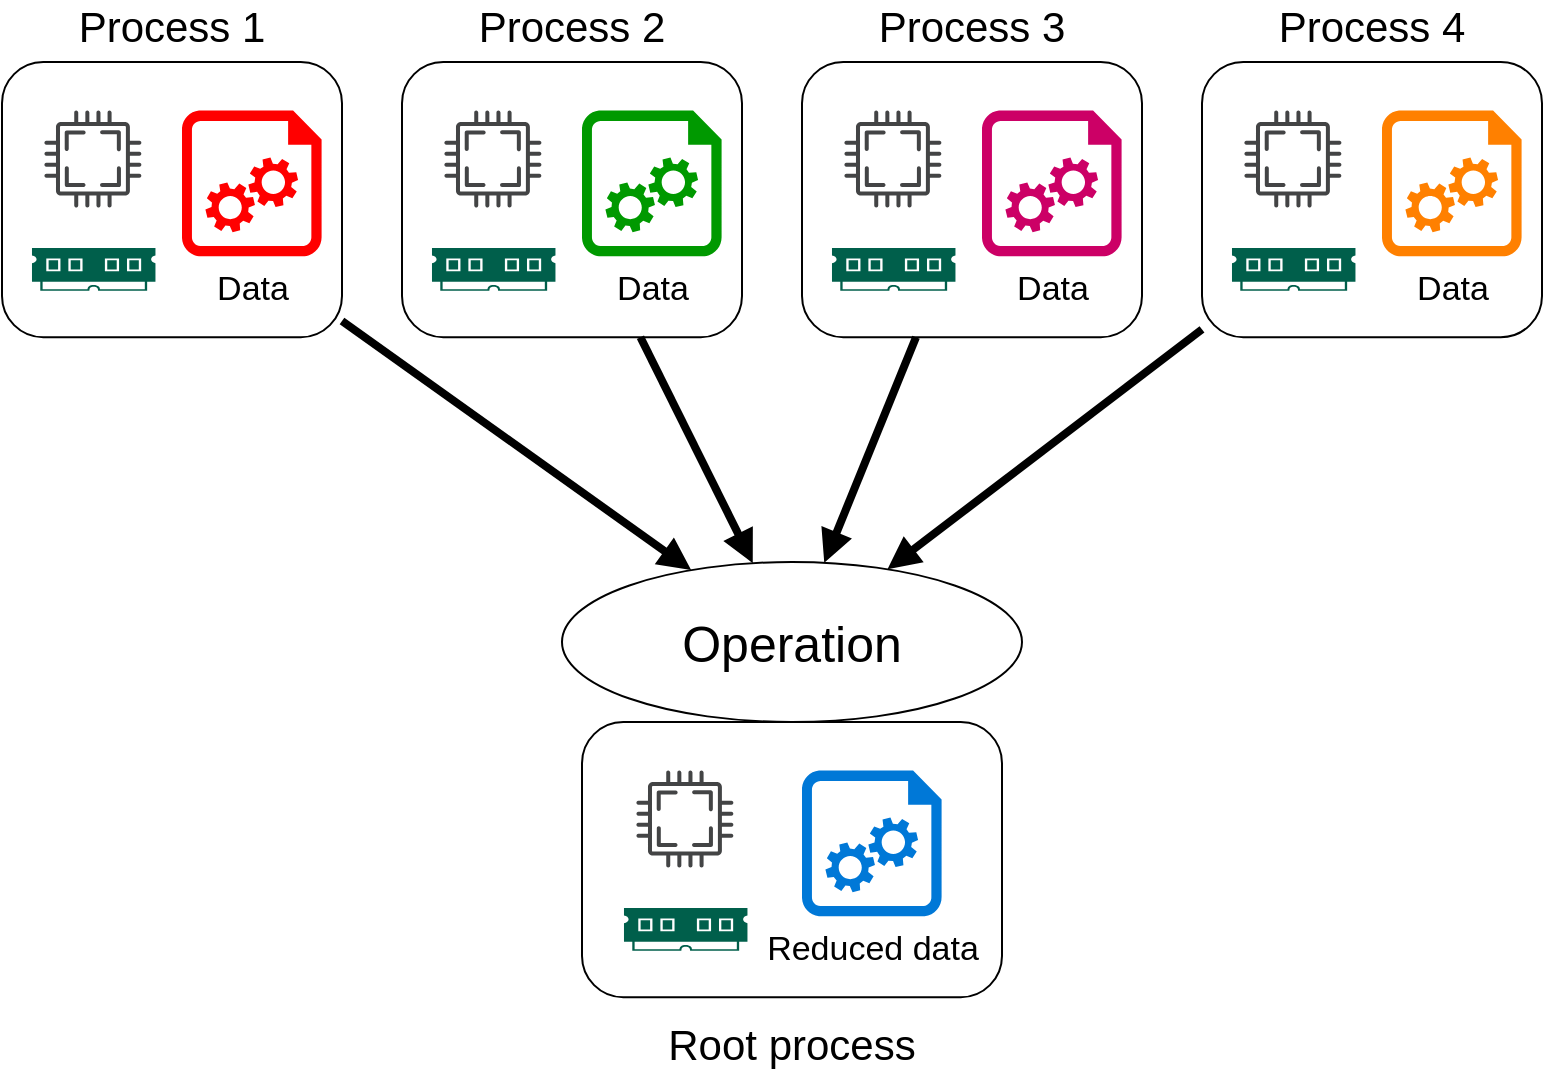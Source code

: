 <mxfile version="20.2.7" type="device"><diagram id="4EKfJ1_Pcc-UBygoxyoV" name="Page-1"><mxGraphModel dx="1422" dy="681" grid="1" gridSize="10" guides="1" tooltips="1" connect="1" arrows="1" fold="1" page="1" pageScale="1" pageWidth="1169" pageHeight="827" math="0" shadow="0"><root><mxCell id="0"/><mxCell id="1" parent="0"/><mxCell id="7dsdNU6RddQbDXdE-CbN-13" value="" style="group" parent="1" vertex="1" connectable="0"><mxGeometry x="150" y="20.001" width="170" height="167.619" as="geometry"/></mxCell><mxCell id="7dsdNU6RddQbDXdE-CbN-8" value="&lt;div&gt;Process 1&lt;/div&gt;" style="text;html=1;strokeColor=none;fillColor=none;align=center;verticalAlign=middle;whiteSpace=wrap;rounded=0;fontSize=21;container=0;" parent="7dsdNU6RddQbDXdE-CbN-13" vertex="1"><mxGeometry x="2.8" width="164.4" height="24.29" as="geometry"/></mxCell><mxCell id="7dsdNU6RddQbDXdE-CbN-9" value="" style="rounded=1;whiteSpace=wrap;html=1;container=0;" parent="7dsdNU6RddQbDXdE-CbN-13" vertex="1"><mxGeometry y="30" width="170" height="137.619" as="geometry"/></mxCell><mxCell id="7dsdNU6RddQbDXdE-CbN-10" value="" style="sketch=0;pointerEvents=1;shadow=0;dashed=0;html=1;strokeColor=none;fillColor=#005F4B;labelPosition=center;verticalLabelPosition=bottom;verticalAlign=top;align=center;outlineConnect=0;shape=mxgraph.veeam2.ram;container=0;" parent="7dsdNU6RddQbDXdE-CbN-13" vertex="1"><mxGeometry x="14.99" y="123" width="61.74" height="21.43" as="geometry"/></mxCell><mxCell id="7dsdNU6RddQbDXdE-CbN-11" value="" style="sketch=0;pointerEvents=1;shadow=0;dashed=0;html=1;strokeColor=none;fillColor=#434445;aspect=fixed;labelPosition=center;verticalLabelPosition=bottom;verticalAlign=top;align=center;outlineConnect=0;shape=mxgraph.vvd.cpu;container=0;" parent="7dsdNU6RddQbDXdE-CbN-13" vertex="1"><mxGeometry x="21.158" y="54.286" width="48.571" height="48.571" as="geometry"/></mxCell><mxCell id="7dsdNU6RddQbDXdE-CbN-12" value="Data" style="sketch=0;aspect=fixed;pointerEvents=1;shadow=0;dashed=0;html=1;strokeColor=none;labelPosition=center;verticalLabelPosition=bottom;verticalAlign=top;align=center;shape=mxgraph.azure.startup_task;fillColor=#FF0000;container=0;fontSize=17;" parent="7dsdNU6RddQbDXdE-CbN-13" vertex="1"><mxGeometry x="90" y="54.29" width="69.94" height="72.86" as="geometry"/></mxCell><mxCell id="7dsdNU6RddQbDXdE-CbN-15" value="" style="group" parent="1" vertex="1" connectable="0"><mxGeometry x="350" y="20.001" width="170" height="167.619" as="geometry"/></mxCell><mxCell id="7dsdNU6RddQbDXdE-CbN-16" value="&lt;div&gt;Process 2&lt;br&gt;&lt;/div&gt;" style="text;html=1;strokeColor=none;fillColor=none;align=center;verticalAlign=middle;whiteSpace=wrap;rounded=0;fontSize=21;container=0;" parent="7dsdNU6RddQbDXdE-CbN-15" vertex="1"><mxGeometry x="2.8" width="164.4" height="24.29" as="geometry"/></mxCell><mxCell id="7dsdNU6RddQbDXdE-CbN-17" value="" style="rounded=1;whiteSpace=wrap;html=1;container=0;" parent="7dsdNU6RddQbDXdE-CbN-15" vertex="1"><mxGeometry y="30" width="170" height="137.619" as="geometry"/></mxCell><mxCell id="7dsdNU6RddQbDXdE-CbN-18" value="" style="sketch=0;pointerEvents=1;shadow=0;dashed=0;html=1;strokeColor=none;fillColor=#005F4B;labelPosition=center;verticalLabelPosition=bottom;verticalAlign=top;align=center;outlineConnect=0;shape=mxgraph.veeam2.ram;container=0;" parent="7dsdNU6RddQbDXdE-CbN-15" vertex="1"><mxGeometry x="14.99" y="123" width="61.74" height="21.43" as="geometry"/></mxCell><mxCell id="7dsdNU6RddQbDXdE-CbN-19" value="" style="sketch=0;pointerEvents=1;shadow=0;dashed=0;html=1;strokeColor=none;fillColor=#434445;aspect=fixed;labelPosition=center;verticalLabelPosition=bottom;verticalAlign=top;align=center;outlineConnect=0;shape=mxgraph.vvd.cpu;container=0;" parent="7dsdNU6RddQbDXdE-CbN-15" vertex="1"><mxGeometry x="21.158" y="54.286" width="48.571" height="48.571" as="geometry"/></mxCell><mxCell id="7dsdNU6RddQbDXdE-CbN-41" value="Data" style="sketch=0;aspect=fixed;pointerEvents=1;shadow=0;dashed=0;html=1;strokeColor=none;labelPosition=center;verticalLabelPosition=bottom;verticalAlign=top;align=center;shape=mxgraph.azure.startup_task;fillColor=#009900;container=0;fontSize=17;" parent="7dsdNU6RddQbDXdE-CbN-15" vertex="1"><mxGeometry x="90" y="54.29" width="69.94" height="72.86" as="geometry"/></mxCell><mxCell id="7dsdNU6RddQbDXdE-CbN-21" value="" style="group" parent="1" vertex="1" connectable="0"><mxGeometry x="550" y="20.001" width="170" height="167.619" as="geometry"/></mxCell><mxCell id="7dsdNU6RddQbDXdE-CbN-22" value="&lt;div&gt;Process 3&lt;br&gt;&lt;/div&gt;" style="text;html=1;strokeColor=none;fillColor=none;align=center;verticalAlign=middle;whiteSpace=wrap;rounded=0;fontSize=21;container=0;" parent="7dsdNU6RddQbDXdE-CbN-21" vertex="1"><mxGeometry x="2.8" width="164.4" height="24.29" as="geometry"/></mxCell><mxCell id="7dsdNU6RddQbDXdE-CbN-23" value="" style="rounded=1;whiteSpace=wrap;html=1;container=0;" parent="7dsdNU6RddQbDXdE-CbN-21" vertex="1"><mxGeometry y="30" width="170" height="137.619" as="geometry"/></mxCell><mxCell id="7dsdNU6RddQbDXdE-CbN-24" value="" style="sketch=0;pointerEvents=1;shadow=0;dashed=0;html=1;strokeColor=none;fillColor=#005F4B;labelPosition=center;verticalLabelPosition=bottom;verticalAlign=top;align=center;outlineConnect=0;shape=mxgraph.veeam2.ram;container=0;" parent="7dsdNU6RddQbDXdE-CbN-21" vertex="1"><mxGeometry x="14.99" y="123" width="61.74" height="21.43" as="geometry"/></mxCell><mxCell id="7dsdNU6RddQbDXdE-CbN-25" value="" style="sketch=0;pointerEvents=1;shadow=0;dashed=0;html=1;strokeColor=none;fillColor=#434445;aspect=fixed;labelPosition=center;verticalLabelPosition=bottom;verticalAlign=top;align=center;outlineConnect=0;shape=mxgraph.vvd.cpu;container=0;" parent="7dsdNU6RddQbDXdE-CbN-21" vertex="1"><mxGeometry x="21.158" y="54.286" width="48.571" height="48.571" as="geometry"/></mxCell><mxCell id="7dsdNU6RddQbDXdE-CbN-42" value="Data" style="sketch=0;aspect=fixed;pointerEvents=1;shadow=0;dashed=0;html=1;strokeColor=none;labelPosition=center;verticalLabelPosition=bottom;verticalAlign=top;align=center;shape=mxgraph.azure.startup_task;fillColor=#CC0066;container=0;fontSize=17;" parent="7dsdNU6RddQbDXdE-CbN-21" vertex="1"><mxGeometry x="90" y="54.29" width="69.94" height="72.86" as="geometry"/></mxCell><mxCell id="7dsdNU6RddQbDXdE-CbN-27" value="" style="group" parent="1" vertex="1" connectable="0"><mxGeometry x="750" y="20.001" width="170" height="167.619" as="geometry"/></mxCell><mxCell id="7dsdNU6RddQbDXdE-CbN-28" value="&lt;div&gt;Process 4&lt;br&gt;&lt;/div&gt;" style="text;html=1;strokeColor=none;fillColor=none;align=center;verticalAlign=middle;whiteSpace=wrap;rounded=0;fontSize=21;container=0;" parent="7dsdNU6RddQbDXdE-CbN-27" vertex="1"><mxGeometry x="2.8" width="164.4" height="24.29" as="geometry"/></mxCell><mxCell id="7dsdNU6RddQbDXdE-CbN-29" value="" style="rounded=1;whiteSpace=wrap;html=1;container=0;" parent="7dsdNU6RddQbDXdE-CbN-27" vertex="1"><mxGeometry y="30" width="170" height="137.619" as="geometry"/></mxCell><mxCell id="7dsdNU6RddQbDXdE-CbN-30" value="" style="sketch=0;pointerEvents=1;shadow=0;dashed=0;html=1;strokeColor=none;fillColor=#005F4B;labelPosition=center;verticalLabelPosition=bottom;verticalAlign=top;align=center;outlineConnect=0;shape=mxgraph.veeam2.ram;container=0;" parent="7dsdNU6RddQbDXdE-CbN-27" vertex="1"><mxGeometry x="14.99" y="123" width="61.74" height="21.43" as="geometry"/></mxCell><mxCell id="7dsdNU6RddQbDXdE-CbN-31" value="" style="sketch=0;pointerEvents=1;shadow=0;dashed=0;html=1;strokeColor=none;fillColor=#434445;aspect=fixed;labelPosition=center;verticalLabelPosition=bottom;verticalAlign=top;align=center;outlineConnect=0;shape=mxgraph.vvd.cpu;container=0;" parent="7dsdNU6RddQbDXdE-CbN-27" vertex="1"><mxGeometry x="21.158" y="54.286" width="48.571" height="48.571" as="geometry"/></mxCell><mxCell id="7dsdNU6RddQbDXdE-CbN-43" value="Data" style="sketch=0;aspect=fixed;pointerEvents=1;shadow=0;dashed=0;html=1;strokeColor=none;labelPosition=center;verticalLabelPosition=bottom;verticalAlign=top;align=center;shape=mxgraph.azure.startup_task;fillColor=#FF8000;container=0;fontSize=17;" parent="7dsdNU6RddQbDXdE-CbN-27" vertex="1"><mxGeometry x="90" y="54.29" width="69.94" height="72.86" as="geometry"/></mxCell><mxCell id="O4mQnpupJNcHLOvNq9pS-4" style="rounded=0;orthogonalLoop=1;jettySize=auto;html=1;fontSize=25;startArrow=none;startFill=0;endArrow=block;endFill=1;strokeWidth=4;" parent="1" source="7dsdNU6RddQbDXdE-CbN-9" target="O4mQnpupJNcHLOvNq9pS-2" edge="1"><mxGeometry relative="1" as="geometry"/></mxCell><mxCell id="O4mQnpupJNcHLOvNq9pS-5" style="edgeStyle=none;rounded=0;orthogonalLoop=1;jettySize=auto;html=1;fontSize=25;startArrow=none;startFill=0;endArrow=block;endFill=1;strokeWidth=4;" parent="1" source="7dsdNU6RddQbDXdE-CbN-17" target="O4mQnpupJNcHLOvNq9pS-2" edge="1"><mxGeometry relative="1" as="geometry"/></mxCell><mxCell id="O4mQnpupJNcHLOvNq9pS-6" style="edgeStyle=none;rounded=0;orthogonalLoop=1;jettySize=auto;html=1;fontSize=25;startArrow=none;startFill=0;endArrow=block;endFill=1;strokeWidth=4;" parent="1" source="7dsdNU6RddQbDXdE-CbN-23" target="O4mQnpupJNcHLOvNq9pS-2" edge="1"><mxGeometry relative="1" as="geometry"/></mxCell><mxCell id="O4mQnpupJNcHLOvNq9pS-7" style="edgeStyle=none;rounded=0;orthogonalLoop=1;jettySize=auto;html=1;fontSize=25;startArrow=none;startFill=0;endArrow=block;endFill=1;strokeWidth=4;" parent="1" source="7dsdNU6RddQbDXdE-CbN-29" target="O4mQnpupJNcHLOvNq9pS-2" edge="1"><mxGeometry relative="1" as="geometry"/></mxCell><mxCell id="O4mQnpupJNcHLOvNq9pS-8" value="" style="group" parent="1" vertex="1" connectable="0"><mxGeometry x="430" y="300" width="240" height="252.911" as="geometry"/></mxCell><mxCell id="O4mQnpupJNcHLOvNq9pS-2" value="Operation" style="ellipse;whiteSpace=wrap;html=1;fillColor=none;fontSize=25;container=0;" parent="O4mQnpupJNcHLOvNq9pS-8" vertex="1"><mxGeometry width="230" height="80" as="geometry"/></mxCell><mxCell id="GyCtl_MDKg2Vp3SmwsyL-25" value="Root process" style="text;html=1;strokeColor=none;fillColor=none;align=center;verticalAlign=middle;whiteSpace=wrap;rounded=0;fontSize=21;container=0;" parent="O4mQnpupJNcHLOvNq9pS-8" vertex="1"><mxGeometry x="32.8" y="228.621" width="164.4" height="24.29" as="geometry"/></mxCell><mxCell id="GyCtl_MDKg2Vp3SmwsyL-26" value="" style="rounded=1;whiteSpace=wrap;html=1;container=0;" parent="O4mQnpupJNcHLOvNq9pS-8" vertex="1"><mxGeometry x="10" y="80" width="210" height="137.62" as="geometry"/></mxCell><mxCell id="GyCtl_MDKg2Vp3SmwsyL-27" value="" style="sketch=0;pointerEvents=1;shadow=0;dashed=0;html=1;strokeColor=none;fillColor=#005F4B;labelPosition=center;verticalLabelPosition=bottom;verticalAlign=top;align=center;outlineConnect=0;shape=mxgraph.veeam2.ram;container=0;" parent="O4mQnpupJNcHLOvNq9pS-8" vertex="1"><mxGeometry x="30.99" y="173.001" width="61.74" height="21.43" as="geometry"/></mxCell><mxCell id="GyCtl_MDKg2Vp3SmwsyL-28" value="" style="sketch=0;pointerEvents=1;shadow=0;dashed=0;html=1;strokeColor=none;fillColor=#434445;aspect=fixed;labelPosition=center;verticalLabelPosition=bottom;verticalAlign=top;align=center;outlineConnect=0;shape=mxgraph.vvd.cpu;container=0;" parent="O4mQnpupJNcHLOvNq9pS-8" vertex="1"><mxGeometry x="37.158" y="104.287" width="48.571" height="48.571" as="geometry"/></mxCell><mxCell id="7dsdNU6RddQbDXdE-CbN-44" value="Reduced data" style="sketch=0;aspect=fixed;pointerEvents=1;shadow=0;dashed=0;html=1;strokeColor=none;labelPosition=center;verticalLabelPosition=bottom;verticalAlign=top;align=center;shape=mxgraph.azure.startup_task;fillColor=#0078D7;container=0;fontSize=17;" parent="O4mQnpupJNcHLOvNq9pS-8" vertex="1"><mxGeometry x="120" y="104.291" width="69.94" height="72.86" as="geometry"/></mxCell></root></mxGraphModel></diagram></mxfile>